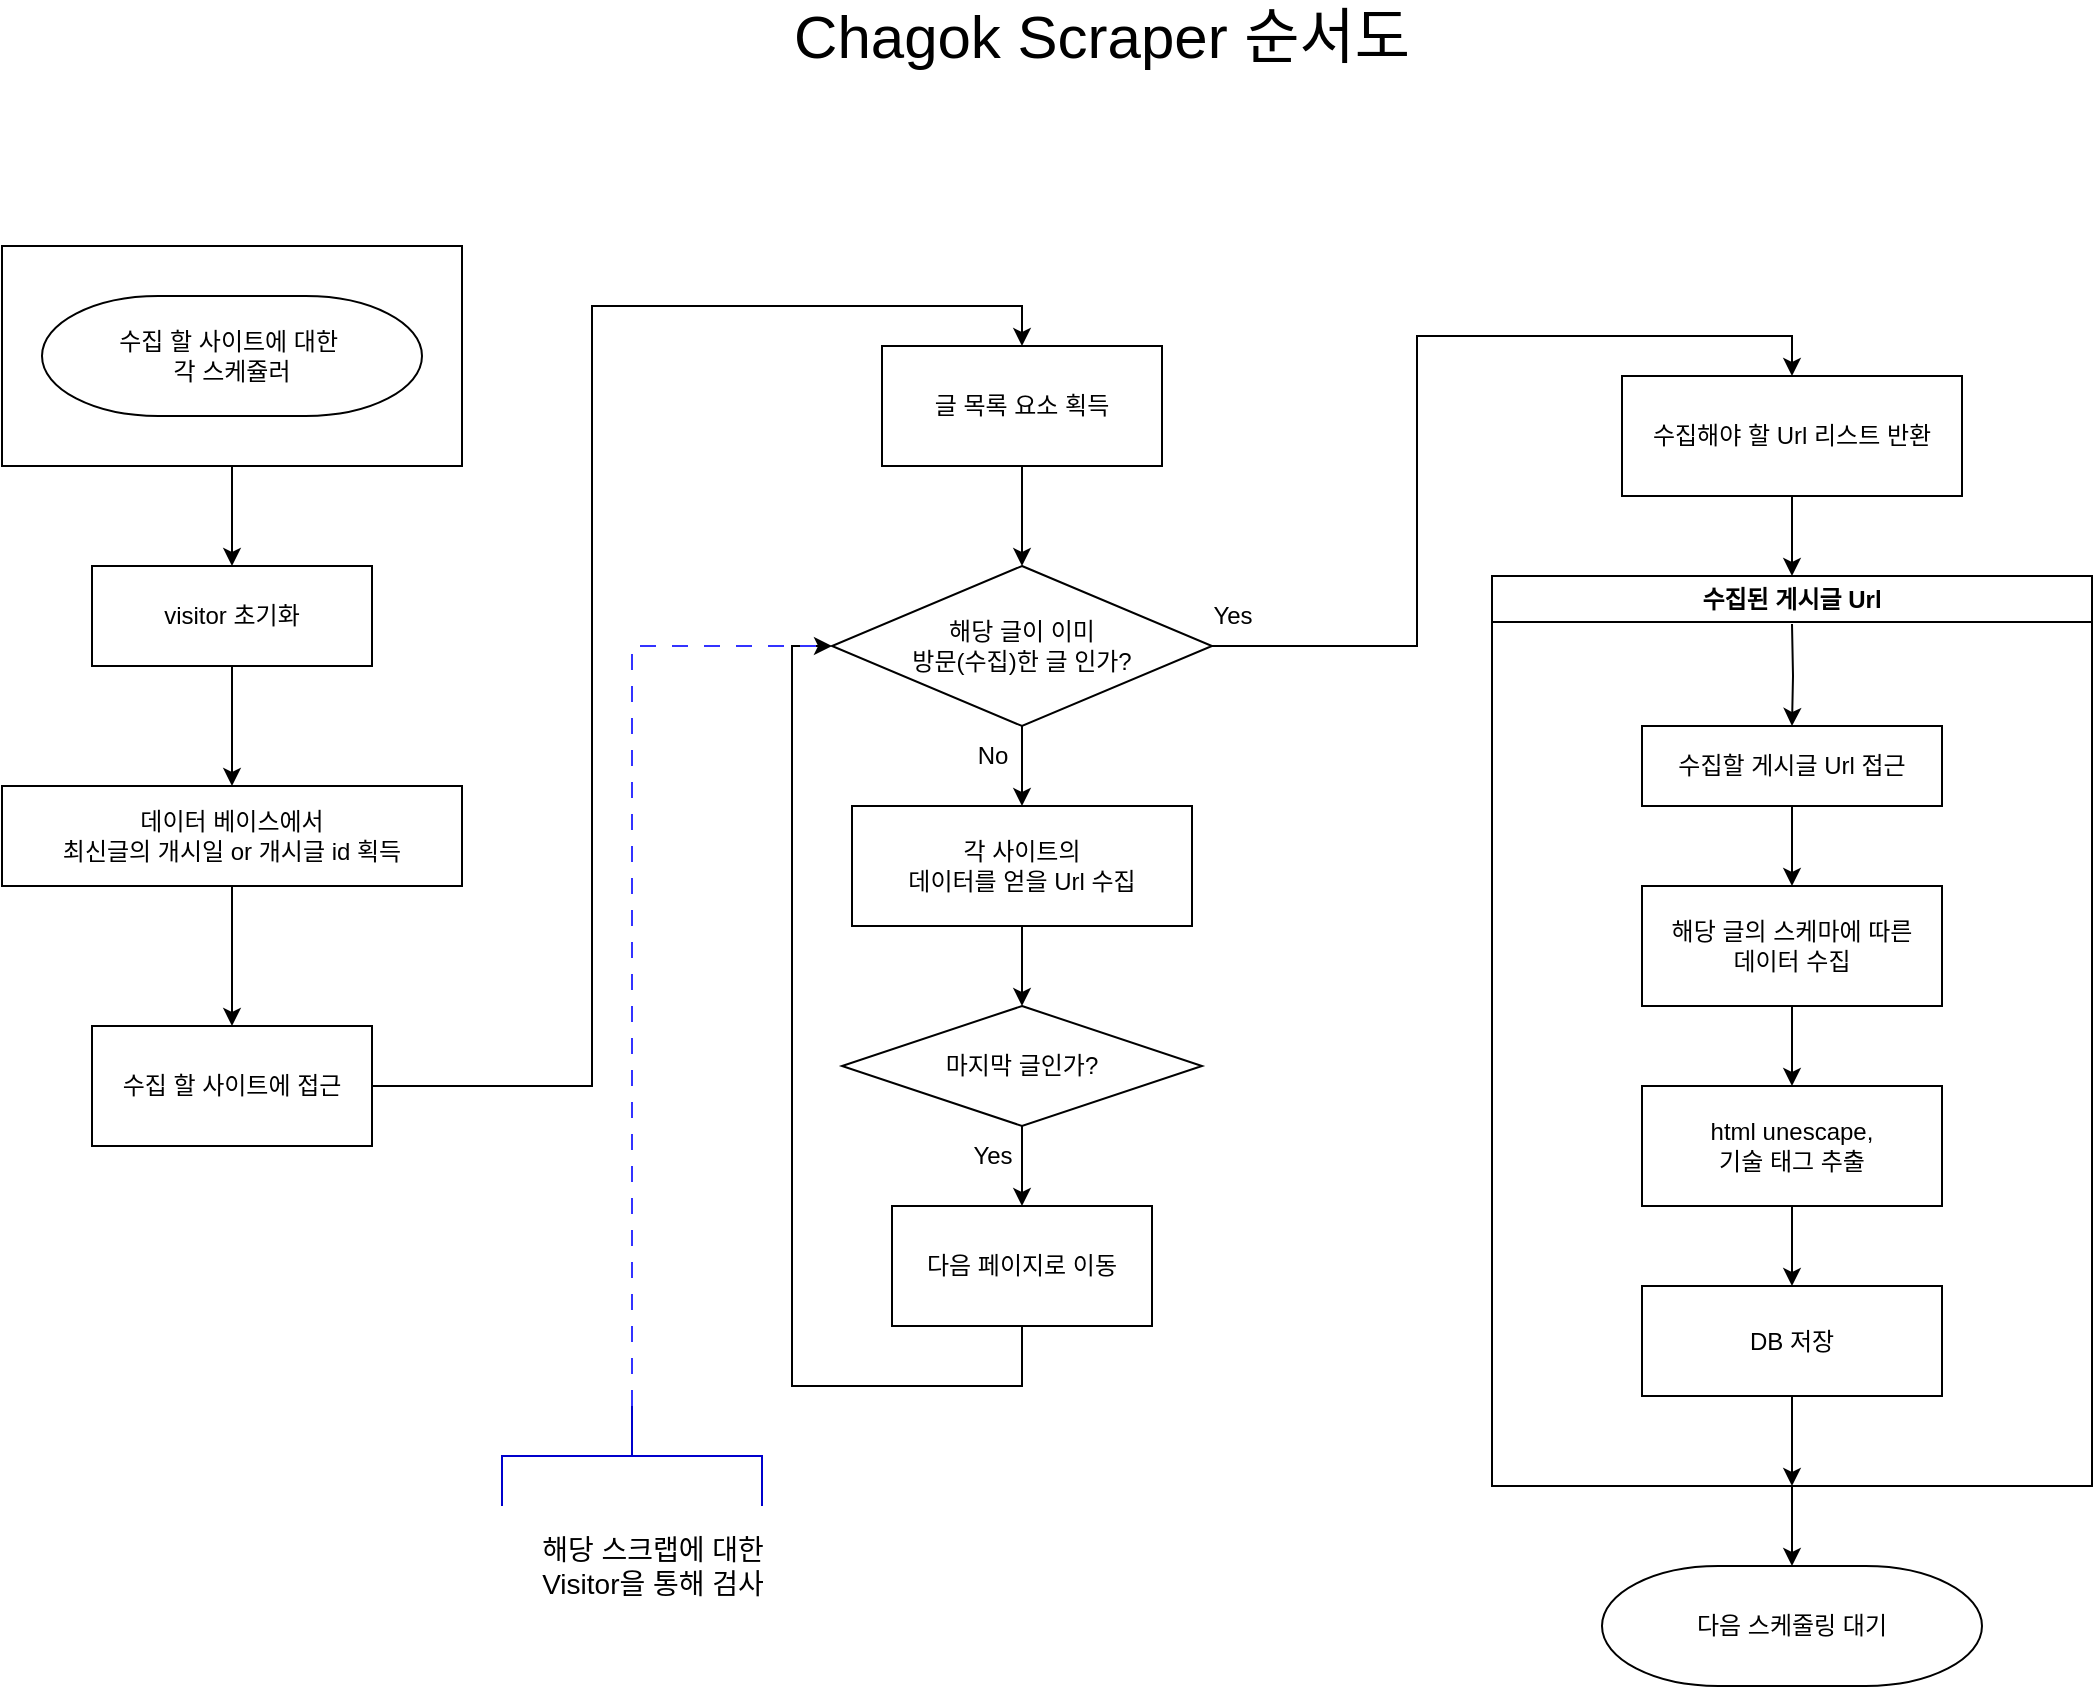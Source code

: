 <mxfile version="22.0.6" type="device">
  <diagram name="페이지-1" id="qpX3pxss1zNDdee86AM-">
    <mxGraphModel dx="2074" dy="1106" grid="1" gridSize="10" guides="1" tooltips="1" connect="1" arrows="1" fold="1" page="1" pageScale="1" pageWidth="827" pageHeight="1169" math="0" shadow="0">
      <root>
        <mxCell id="0" />
        <mxCell id="1" parent="0" />
        <mxCell id="HTbDmQJBQSAlxIpeWF-5-1" value="&lt;font style=&quot;font-size: 30px;&quot;&gt;Chagok Scraper 순서도&lt;br style=&quot;font-size: 30px;&quot;&gt;&lt;/font&gt;" style="text;html=1;strokeColor=none;fillColor=none;align=center;verticalAlign=middle;whiteSpace=wrap;rounded=0;fontSize=30;" vertex="1" parent="1">
          <mxGeometry x="640" y="60" width="350" height="30" as="geometry" />
        </mxCell>
        <mxCell id="HTbDmQJBQSAlxIpeWF-5-28" style="edgeStyle=orthogonalEdgeStyle;rounded=0;orthogonalLoop=1;jettySize=auto;html=1;entryX=0.5;entryY=0;entryDx=0;entryDy=0;" edge="1" parent="1" source="HTbDmQJBQSAlxIpeWF-5-23" target="HTbDmQJBQSAlxIpeWF-5-26">
          <mxGeometry relative="1" as="geometry" />
        </mxCell>
        <mxCell id="HTbDmQJBQSAlxIpeWF-5-23" value="수집해야 할 Url 리스트 반환" style="rounded=0;whiteSpace=wrap;html=1;" vertex="1" parent="1">
          <mxGeometry x="1075" y="245" width="170" height="60" as="geometry" />
        </mxCell>
        <mxCell id="HTbDmQJBQSAlxIpeWF-5-66" style="edgeStyle=orthogonalEdgeStyle;rounded=0;orthogonalLoop=1;jettySize=auto;html=1;entryX=0.5;entryY=0;entryDx=0;entryDy=0;" edge="1" parent="1" source="HTbDmQJBQSAlxIpeWF-5-24" target="HTbDmQJBQSAlxIpeWF-5-47">
          <mxGeometry relative="1" as="geometry">
            <Array as="points">
              <mxPoint x="560" y="600" />
              <mxPoint x="560" y="210" />
              <mxPoint x="775" y="210" />
            </Array>
          </mxGeometry>
        </mxCell>
        <mxCell id="HTbDmQJBQSAlxIpeWF-5-24" value="수집 할 사이트에 접근" style="rounded=0;whiteSpace=wrap;html=1;" vertex="1" parent="1">
          <mxGeometry x="310" y="570" width="140" height="60" as="geometry" />
        </mxCell>
        <mxCell id="HTbDmQJBQSAlxIpeWF-5-92" style="edgeStyle=orthogonalEdgeStyle;rounded=0;orthogonalLoop=1;jettySize=auto;html=1;" edge="1" parent="1" source="HTbDmQJBQSAlxIpeWF-5-26" target="HTbDmQJBQSAlxIpeWF-5-91">
          <mxGeometry relative="1" as="geometry" />
        </mxCell>
        <mxCell id="HTbDmQJBQSAlxIpeWF-5-26" value="수집된 게시글 Url" style="swimlane;whiteSpace=wrap;html=1;" vertex="1" parent="1">
          <mxGeometry x="1010" y="345" width="300" height="455" as="geometry" />
        </mxCell>
        <mxCell id="HTbDmQJBQSAlxIpeWF-5-69" style="edgeStyle=orthogonalEdgeStyle;rounded=0;orthogonalLoop=1;jettySize=auto;html=1;entryX=0.5;entryY=0;entryDx=0;entryDy=0;" edge="1" parent="HTbDmQJBQSAlxIpeWF-5-26" source="HTbDmQJBQSAlxIpeWF-5-29" target="HTbDmQJBQSAlxIpeWF-5-68">
          <mxGeometry relative="1" as="geometry" />
        </mxCell>
        <mxCell id="HTbDmQJBQSAlxIpeWF-5-29" value="&lt;div&gt;해당 글의 스케마에 따른&lt;/div&gt;&lt;div&gt;데이터 수집&lt;br&gt;&lt;/div&gt;" style="rounded=0;whiteSpace=wrap;html=1;" vertex="1" parent="HTbDmQJBQSAlxIpeWF-5-26">
          <mxGeometry x="75" y="155" width="150" height="60" as="geometry" />
        </mxCell>
        <mxCell id="HTbDmQJBQSAlxIpeWF-5-77" style="edgeStyle=orthogonalEdgeStyle;rounded=0;orthogonalLoop=1;jettySize=auto;html=1;entryX=0.5;entryY=0;entryDx=0;entryDy=0;" edge="1" parent="HTbDmQJBQSAlxIpeWF-5-26" source="HTbDmQJBQSAlxIpeWF-5-68" target="HTbDmQJBQSAlxIpeWF-5-76">
          <mxGeometry relative="1" as="geometry" />
        </mxCell>
        <mxCell id="HTbDmQJBQSAlxIpeWF-5-68" value="&lt;div&gt;html unescape, &lt;br&gt;&lt;/div&gt;&lt;div&gt;기술 태그 추출&lt;/div&gt;" style="rounded=0;whiteSpace=wrap;html=1;" vertex="1" parent="HTbDmQJBQSAlxIpeWF-5-26">
          <mxGeometry x="75" y="255" width="150" height="60" as="geometry" />
        </mxCell>
        <mxCell id="HTbDmQJBQSAlxIpeWF-5-76" value="DB 저장" style="rounded=0;whiteSpace=wrap;html=1;" vertex="1" parent="HTbDmQJBQSAlxIpeWF-5-26">
          <mxGeometry x="75" y="355" width="150" height="55" as="geometry" />
        </mxCell>
        <mxCell id="HTbDmQJBQSAlxIpeWF-5-80" value="" style="endArrow=classic;html=1;rounded=0;exitX=0.5;exitY=1;exitDx=0;exitDy=0;entryX=0.5;entryY=1;entryDx=0;entryDy=0;" edge="1" parent="HTbDmQJBQSAlxIpeWF-5-26" source="HTbDmQJBQSAlxIpeWF-5-76" target="HTbDmQJBQSAlxIpeWF-5-26">
          <mxGeometry width="50" height="50" relative="1" as="geometry">
            <mxPoint x="260" y="410" as="sourcePoint" />
            <mxPoint x="310" y="360" as="targetPoint" />
          </mxGeometry>
        </mxCell>
        <mxCell id="HTbDmQJBQSAlxIpeWF-5-95" value="" style="edgeStyle=orthogonalEdgeStyle;rounded=0;orthogonalLoop=1;jettySize=auto;html=1;" edge="1" parent="HTbDmQJBQSAlxIpeWF-5-26" source="HTbDmQJBQSAlxIpeWF-5-93" target="HTbDmQJBQSAlxIpeWF-5-29">
          <mxGeometry relative="1" as="geometry" />
        </mxCell>
        <mxCell id="HTbDmQJBQSAlxIpeWF-5-93" value="수집할 게시글 Url 접근" style="rounded=0;whiteSpace=wrap;html=1;" vertex="1" parent="HTbDmQJBQSAlxIpeWF-5-26">
          <mxGeometry x="75" y="75" width="150" height="40" as="geometry" />
        </mxCell>
        <mxCell id="HTbDmQJBQSAlxIpeWF-5-96" value="" style="edgeStyle=orthogonalEdgeStyle;rounded=0;orthogonalLoop=1;jettySize=auto;html=1;entryX=0.5;entryY=0;entryDx=0;entryDy=0;" edge="1" parent="HTbDmQJBQSAlxIpeWF-5-26" target="HTbDmQJBQSAlxIpeWF-5-93">
          <mxGeometry relative="1" as="geometry">
            <mxPoint x="150" y="24" as="sourcePoint" />
            <mxPoint x="150" y="70" as="targetPoint" />
          </mxGeometry>
        </mxCell>
        <mxCell id="HTbDmQJBQSAlxIpeWF-5-37" style="edgeStyle=orthogonalEdgeStyle;rounded=0;orthogonalLoop=1;jettySize=auto;html=1;" edge="1" parent="1" source="HTbDmQJBQSAlxIpeWF-5-34" target="HTbDmQJBQSAlxIpeWF-5-36">
          <mxGeometry relative="1" as="geometry" />
        </mxCell>
        <mxCell id="HTbDmQJBQSAlxIpeWF-5-34" value="" style="rounded=0;whiteSpace=wrap;html=1;" vertex="1" parent="1">
          <mxGeometry x="265" y="180" width="230" height="110" as="geometry" />
        </mxCell>
        <mxCell id="HTbDmQJBQSAlxIpeWF-5-27" value="&lt;div&gt;수집 할 사이트에 대한&amp;nbsp;&lt;/div&gt;&lt;div&gt;각 스케쥴러&lt;/div&gt;" style="strokeWidth=1;html=1;shape=mxgraph.flowchart.terminator;whiteSpace=wrap;" vertex="1" parent="1">
          <mxGeometry x="285" y="205" width="190" height="60" as="geometry" />
        </mxCell>
        <mxCell id="HTbDmQJBQSAlxIpeWF-5-39" style="edgeStyle=orthogonalEdgeStyle;rounded=0;orthogonalLoop=1;jettySize=auto;html=1;" edge="1" parent="1" source="HTbDmQJBQSAlxIpeWF-5-36" target="HTbDmQJBQSAlxIpeWF-5-38">
          <mxGeometry relative="1" as="geometry" />
        </mxCell>
        <mxCell id="HTbDmQJBQSAlxIpeWF-5-36" value="visitor 초기화" style="rounded=0;whiteSpace=wrap;html=1;" vertex="1" parent="1">
          <mxGeometry x="310" y="340" width="140" height="50" as="geometry" />
        </mxCell>
        <mxCell id="HTbDmQJBQSAlxIpeWF-5-40" style="edgeStyle=orthogonalEdgeStyle;rounded=0;orthogonalLoop=1;jettySize=auto;html=1;entryX=0.5;entryY=0;entryDx=0;entryDy=0;" edge="1" parent="1" source="HTbDmQJBQSAlxIpeWF-5-38" target="HTbDmQJBQSAlxIpeWF-5-24">
          <mxGeometry relative="1" as="geometry" />
        </mxCell>
        <mxCell id="HTbDmQJBQSAlxIpeWF-5-38" value="&lt;div&gt;데이터 베이스에서&lt;/div&gt;&lt;div&gt;최신글의 개시일 or 개시글 id 획득&lt;br&gt;&lt;/div&gt;" style="rounded=0;whiteSpace=wrap;html=1;" vertex="1" parent="1">
          <mxGeometry x="265" y="450" width="230" height="50" as="geometry" />
        </mxCell>
        <mxCell id="HTbDmQJBQSAlxIpeWF-5-82" style="edgeStyle=orthogonalEdgeStyle;rounded=0;orthogonalLoop=1;jettySize=auto;html=1;entryX=0.5;entryY=0;entryDx=0;entryDy=0;" edge="1" parent="1" source="HTbDmQJBQSAlxIpeWF-5-45" target="HTbDmQJBQSAlxIpeWF-5-81">
          <mxGeometry relative="1" as="geometry" />
        </mxCell>
        <mxCell id="HTbDmQJBQSAlxIpeWF-5-45" value="&lt;div&gt;각 사이트의 &lt;br&gt;&lt;/div&gt;&lt;div&gt;데이터를 얻을 Url 수집&lt;br&gt;&lt;/div&gt;" style="rounded=0;whiteSpace=wrap;html=1;" vertex="1" parent="1">
          <mxGeometry x="690" y="460" width="170" height="60" as="geometry" />
        </mxCell>
        <mxCell id="HTbDmQJBQSAlxIpeWF-5-50" style="edgeStyle=orthogonalEdgeStyle;rounded=0;orthogonalLoop=1;jettySize=auto;html=1;entryX=0.5;entryY=0;entryDx=0;entryDy=0;" edge="1" parent="1" source="HTbDmQJBQSAlxIpeWF-5-47" target="HTbDmQJBQSAlxIpeWF-5-49">
          <mxGeometry relative="1" as="geometry" />
        </mxCell>
        <mxCell id="HTbDmQJBQSAlxIpeWF-5-47" value="글 목록 요소 획득" style="rounded=0;whiteSpace=wrap;html=1;" vertex="1" parent="1">
          <mxGeometry x="705" y="230" width="140" height="60" as="geometry" />
        </mxCell>
        <mxCell id="HTbDmQJBQSAlxIpeWF-5-51" style="edgeStyle=orthogonalEdgeStyle;rounded=0;orthogonalLoop=1;jettySize=auto;html=1;entryX=0.5;entryY=0;entryDx=0;entryDy=0;" edge="1" parent="1" source="HTbDmQJBQSAlxIpeWF-5-49" target="HTbDmQJBQSAlxIpeWF-5-45">
          <mxGeometry relative="1" as="geometry" />
        </mxCell>
        <mxCell id="HTbDmQJBQSAlxIpeWF-5-90" style="edgeStyle=orthogonalEdgeStyle;rounded=0;orthogonalLoop=1;jettySize=auto;html=1;entryX=0.5;entryY=0;entryDx=0;entryDy=0;" edge="1" parent="1" source="HTbDmQJBQSAlxIpeWF-5-49" target="HTbDmQJBQSAlxIpeWF-5-23">
          <mxGeometry relative="1" as="geometry" />
        </mxCell>
        <mxCell id="HTbDmQJBQSAlxIpeWF-5-49" value="&lt;div&gt;해당 글이 이미&lt;/div&gt;&lt;div&gt;방문(수집)한 글 인가?&lt;br&gt;&lt;/div&gt;" style="rhombus;whiteSpace=wrap;html=1;" vertex="1" parent="1">
          <mxGeometry x="680" y="340" width="190" height="80" as="geometry" />
        </mxCell>
        <mxCell id="HTbDmQJBQSAlxIpeWF-5-52" value="No" style="text;html=1;align=center;verticalAlign=middle;resizable=0;points=[];autosize=1;strokeColor=none;fillColor=none;" vertex="1" parent="1">
          <mxGeometry x="740" y="420" width="40" height="30" as="geometry" />
        </mxCell>
        <mxCell id="HTbDmQJBQSAlxIpeWF-5-53" value="Yes" style="text;html=1;align=center;verticalAlign=middle;resizable=0;points=[];autosize=1;strokeColor=none;fillColor=none;" vertex="1" parent="1">
          <mxGeometry x="860" y="350" width="40" height="30" as="geometry" />
        </mxCell>
        <mxCell id="HTbDmQJBQSAlxIpeWF-5-88" style="edgeStyle=orthogonalEdgeStyle;rounded=0;orthogonalLoop=1;jettySize=auto;html=1;entryX=0.5;entryY=0;entryDx=0;entryDy=0;" edge="1" parent="1" source="HTbDmQJBQSAlxIpeWF-5-81" target="HTbDmQJBQSAlxIpeWF-5-86">
          <mxGeometry relative="1" as="geometry" />
        </mxCell>
        <mxCell id="HTbDmQJBQSAlxIpeWF-5-81" value="마지막 글인가?" style="rhombus;whiteSpace=wrap;html=1;" vertex="1" parent="1">
          <mxGeometry x="685" y="560" width="180" height="60" as="geometry" />
        </mxCell>
        <mxCell id="HTbDmQJBQSAlxIpeWF-5-87" style="edgeStyle=orthogonalEdgeStyle;rounded=0;orthogonalLoop=1;jettySize=auto;html=1;entryX=0;entryY=0.5;entryDx=0;entryDy=0;exitX=0.5;exitY=1;exitDx=0;exitDy=0;" edge="1" parent="1" source="HTbDmQJBQSAlxIpeWF-5-86" target="HTbDmQJBQSAlxIpeWF-5-49">
          <mxGeometry relative="1" as="geometry">
            <Array as="points">
              <mxPoint x="775" y="750" />
              <mxPoint x="660" y="750" />
              <mxPoint x="660" y="380" />
            </Array>
          </mxGeometry>
        </mxCell>
        <mxCell id="HTbDmQJBQSAlxIpeWF-5-86" value="다음 페이지로 이동" style="rounded=0;whiteSpace=wrap;html=1;" vertex="1" parent="1">
          <mxGeometry x="710" y="660" width="130" height="60" as="geometry" />
        </mxCell>
        <mxCell id="HTbDmQJBQSAlxIpeWF-5-89" value="Yes" style="text;html=1;align=center;verticalAlign=middle;resizable=0;points=[];autosize=1;strokeColor=none;fillColor=none;" vertex="1" parent="1">
          <mxGeometry x="740" y="620" width="40" height="30" as="geometry" />
        </mxCell>
        <mxCell id="HTbDmQJBQSAlxIpeWF-5-91" value="다음 스케줄링 대기" style="strokeWidth=1;html=1;shape=mxgraph.flowchart.terminator;whiteSpace=wrap;" vertex="1" parent="1">
          <mxGeometry x="1065" y="840" width="190" height="60" as="geometry" />
        </mxCell>
        <mxCell id="HTbDmQJBQSAlxIpeWF-5-103" style="edgeStyle=orthogonalEdgeStyle;rounded=0;orthogonalLoop=1;jettySize=auto;html=1;entryX=0;entryY=0.5;entryDx=0;entryDy=0;exitX=0;exitY=0.5;exitDx=0;exitDy=0;exitPerimeter=0;strokeColor=#3333FF;dashed=1;dashPattern=8 8;endArrow=none;endFill=0;" edge="1" parent="1" source="HTbDmQJBQSAlxIpeWF-5-101" target="HTbDmQJBQSAlxIpeWF-5-49">
          <mxGeometry relative="1" as="geometry" />
        </mxCell>
        <mxCell id="HTbDmQJBQSAlxIpeWF-5-101" value="" style="strokeWidth=1;html=1;shape=mxgraph.flowchart.annotation_2;align=left;labelPosition=right;pointerEvents=1;rotation=90;strokeColor=#0000CC;" vertex="1" parent="1">
          <mxGeometry x="555" y="720" width="50" height="130" as="geometry" />
        </mxCell>
        <mxCell id="HTbDmQJBQSAlxIpeWF-5-104" value="&lt;div style=&quot;font-size: 14px;&quot;&gt;해당 스크랩에 대한&lt;br style=&quot;font-size: 14px;&quot;&gt;&lt;/div&gt;&lt;div style=&quot;font-size: 14px;&quot;&gt;Visitor을 통해 검사&lt;/div&gt;" style="text;html=1;align=center;verticalAlign=middle;resizable=0;points=[];autosize=1;strokeColor=none;fillColor=none;fontSize=14;" vertex="1" parent="1">
          <mxGeometry x="520" y="815" width="140" height="50" as="geometry" />
        </mxCell>
      </root>
    </mxGraphModel>
  </diagram>
</mxfile>
